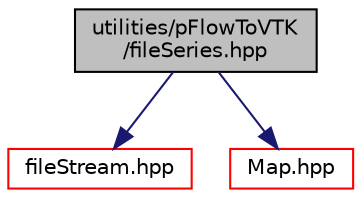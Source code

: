 digraph "utilities/pFlowToVTK/fileSeries.hpp"
{
 // LATEX_PDF_SIZE
  edge [fontname="Helvetica",fontsize="10",labelfontname="Helvetica",labelfontsize="10"];
  node [fontname="Helvetica",fontsize="10",shape=record];
  Node1 [label="utilities/pFlowToVTK\l/fileSeries.hpp",height=0.2,width=0.4,color="black", fillcolor="grey75", style="filled", fontcolor="black",tooltip=" "];
  Node1 -> Node2 [color="midnightblue",fontsize="10",style="solid",fontname="Helvetica"];
  Node2 [label="fileStream.hpp",height=0.2,width=0.4,color="red", fillcolor="white", style="filled",URL="$fileStream_8hpp.html",tooltip=" "];
  Node1 -> Node42 [color="midnightblue",fontsize="10",style="solid",fontname="Helvetica"];
  Node42 [label="Map.hpp",height=0.2,width=0.4,color="red", fillcolor="white", style="filled",URL="$Map_8hpp.html",tooltip=" "];
}
